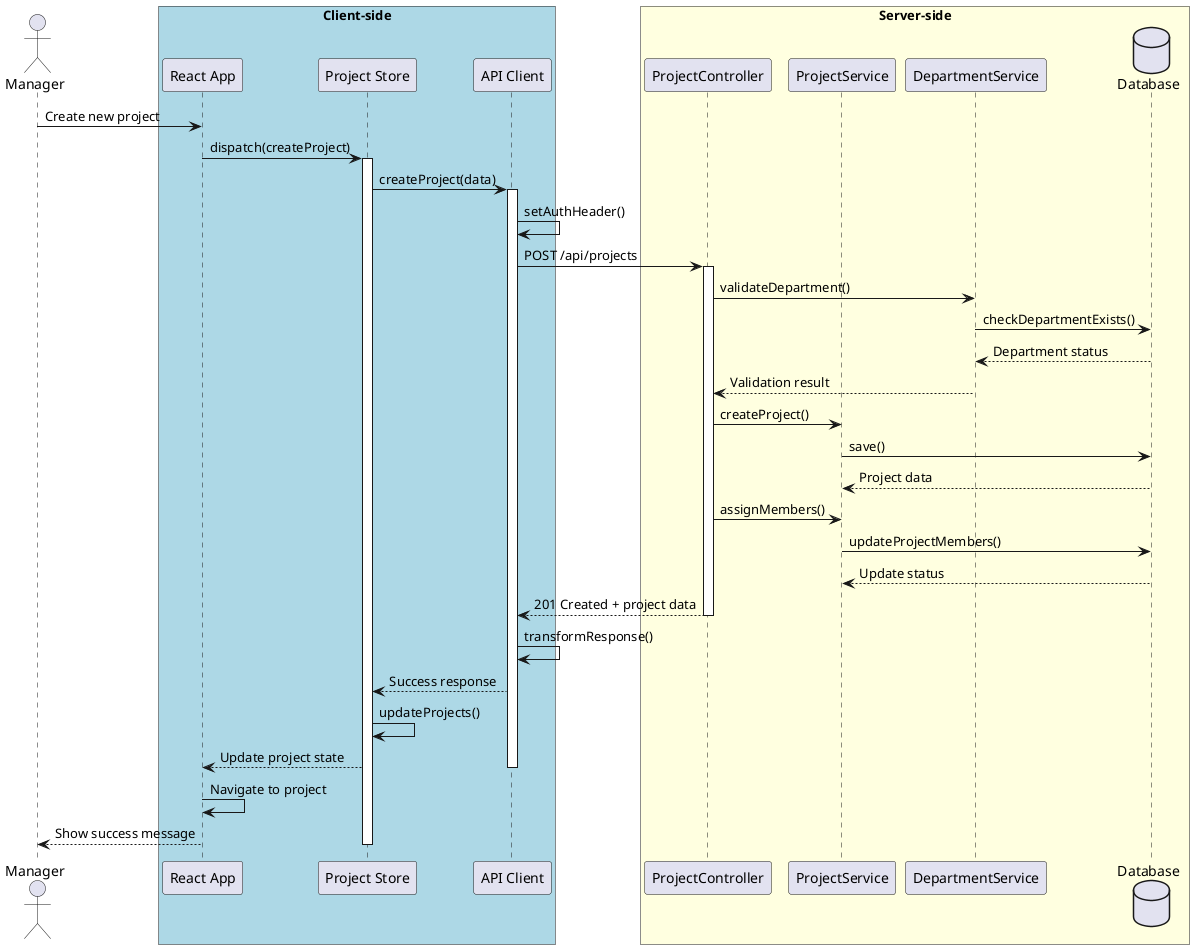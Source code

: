 @startuml
actor Manager
box "Client-side" #LightBlue
participant "React App" as Client
participant "Project Store" as ProjStore
participant "API Client" as API
end box

box "Server-side" #LightYellow
participant "ProjectController" as ProjCtrl
participant "ProjectService" as ProjSvc
participant "DepartmentService" as DeptSvc
database "Database" as DB
end box

Manager -> Client: Create new project
Client -> ProjStore: dispatch(createProject)

activate ProjStore
ProjStore -> API: createProject(data)

activate API
API -> API: setAuthHeader()
API -> ProjCtrl: POST /api/projects

activate ProjCtrl
ProjCtrl -> DeptSvc: validateDepartment()
DeptSvc -> DB: checkDepartmentExists()
DB --> DeptSvc: Department status
DeptSvc --> ProjCtrl: Validation result

ProjCtrl -> ProjSvc: createProject()
ProjSvc -> DB: save()
DB --> ProjSvc: Project data

ProjCtrl -> ProjSvc: assignMembers()
ProjSvc -> DB: updateProjectMembers()
DB --> ProjSvc: Update status

ProjCtrl --> API: 201 Created + project data
deactivate ProjCtrl

API -> API: transformResponse()
API --> ProjStore: Success response

ProjStore -> ProjStore: updateProjects()
ProjStore --> Client: Update project state
deactivate API

Client -> Client: Navigate to project
Client --> Manager: Show success message
deactivate ProjStore

@enduml 